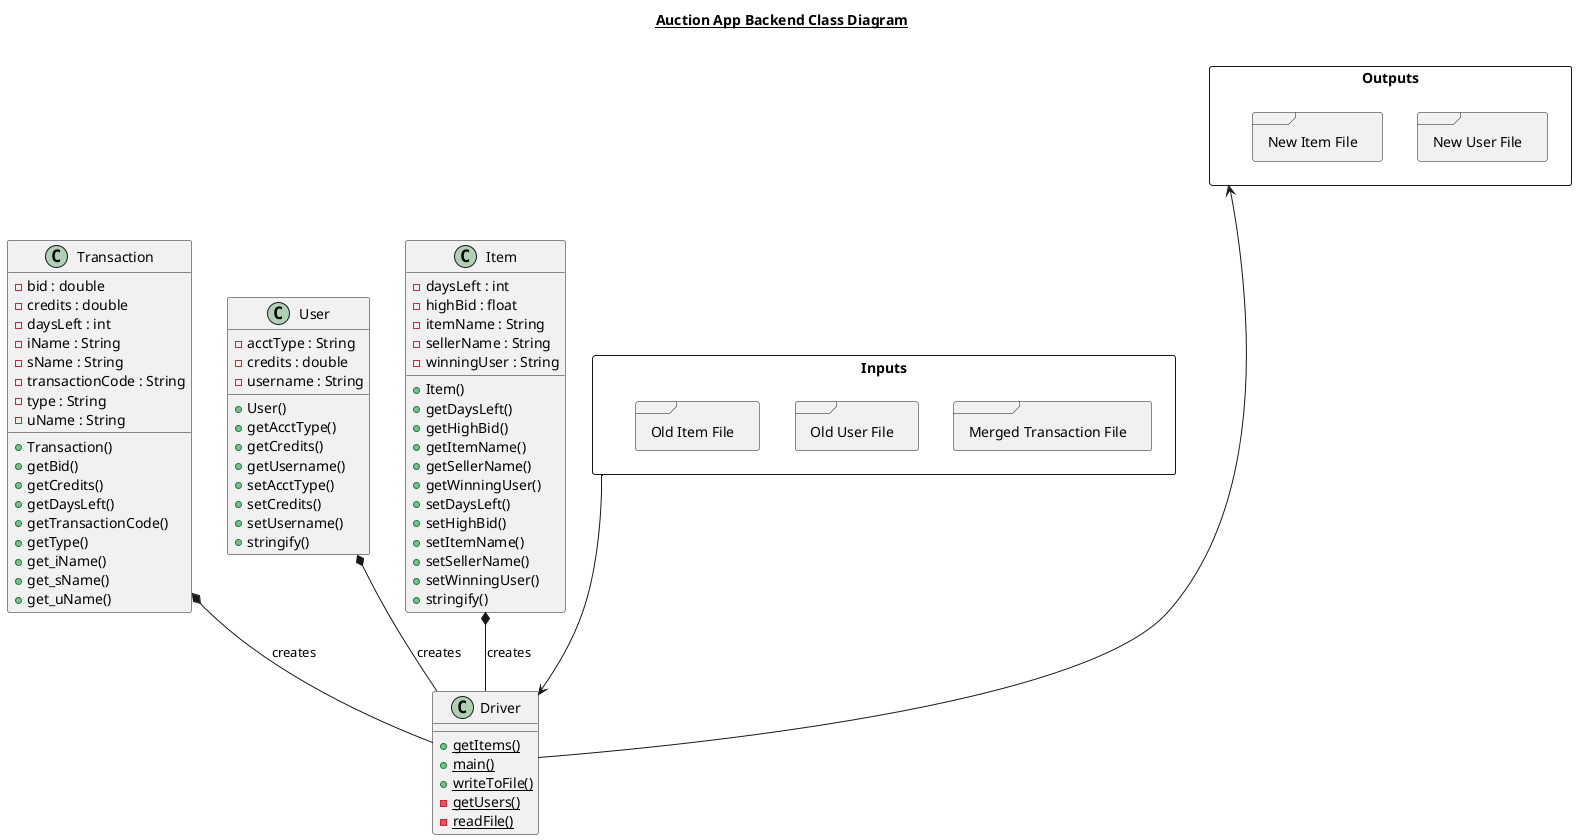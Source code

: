 @startuml

title __Auction App Backend Class Diagram__\n


class Item {
    - daysLeft : int
    - highBid : float
    - itemName : String
    - sellerName : String
    - winningUser : String
    + Item()
    + getDaysLeft()
    + getHighBid()
    + getItemName()
    + getSellerName()
    + getWinningUser()
    + setDaysLeft()
    + setHighBid()
    + setItemName()
    + setSellerName()
    + setWinningUser()
    + stringify()
}

class Transaction {
    - bid : double
    - credits : double
    - daysLeft : int
    - iName : String
    - sName : String
    - transactionCode : String
    - type : String
    - uName : String
    + Transaction()
    + getBid()
    + getCredits()
    + getDaysLeft()
    + getTransactionCode()
    + getType()
    + get_iName()
    + get_sName()
    + get_uName()
}

class User {
    - acctType : String
    - credits : double
    - username : String
    + User()
    + getAcctType()
    + getCredits()
    + getUsername()
    + setAcctType()
    + setCredits()
    + setUsername()
    + stringify()
}

class Driver {
        {static} + getItems()
        {static} + main()
        {static} + writeToFile()
        {static} - getUsers()
        {static} - readFile()
    }
package Inputs <<Rectangle>> {
    package "Merged Transaction File"  <<frame>> {
    }

    package "Old User File"  <<frame>> {
    }

    package "Old Item File" <<frame>> {
    }
}

package Outputs <<Rectangle>> {
    package "New User File"  <<frame>> {
    }

    package "New Item File" <<frame>> {
    }
}

Inputs --> Driver
Outputs <--- Driver

Driver -u-* Item : creates
Driver -u-* User : creates
Driver -u-* Transaction : creates

@enduml
